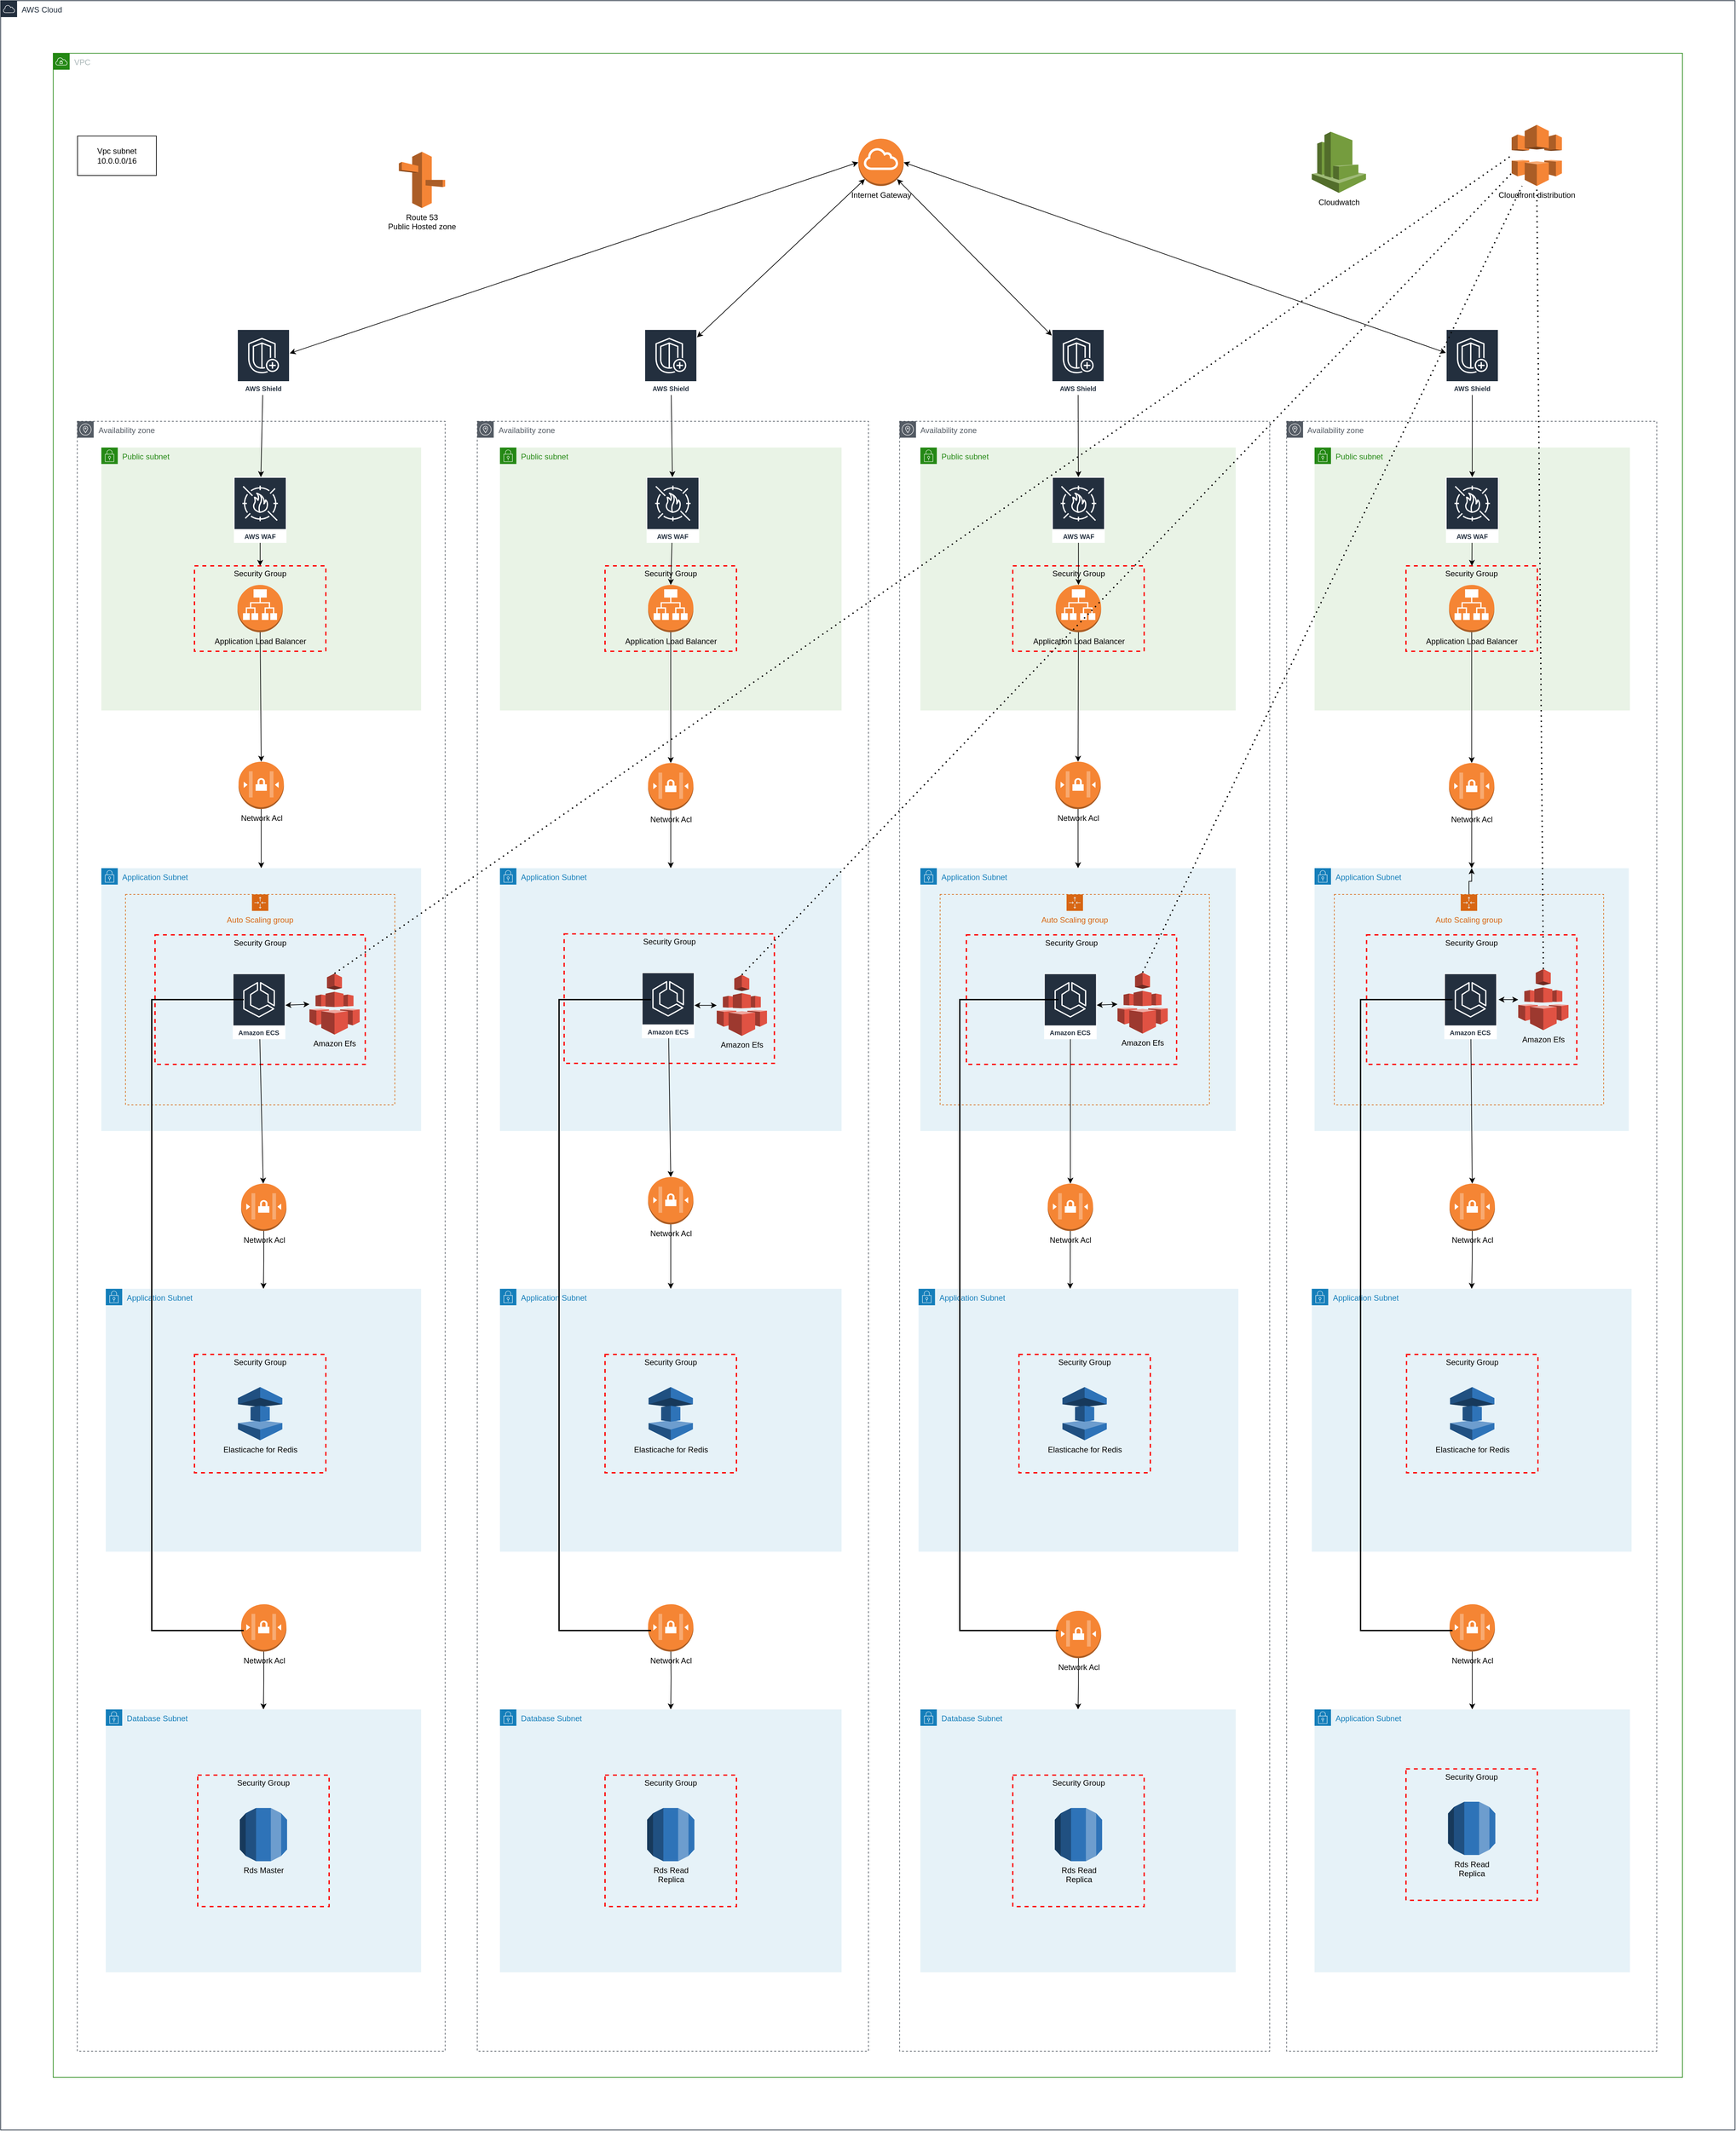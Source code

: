 <mxfile version="15.8.7" type="device"><diagram id="Xo9LN-4iOSDBVbElAzCq" name="Page-1"><mxGraphModel dx="2844" dy="1730" grid="1" gridSize="10" guides="1" tooltips="1" connect="1" arrows="1" fold="1" page="1" pageScale="1" pageWidth="850" pageHeight="1100" math="0" shadow="0"><root><mxCell id="0"/><mxCell id="1" parent="0"/><mxCell id="kpL0LpBQ19USk2UT3By7-2" value="AWS Cloud" style="points=[[0,0],[0.25,0],[0.5,0],[0.75,0],[1,0],[1,0.25],[1,0.5],[1,0.75],[1,1],[0.75,1],[0.5,1],[0.25,1],[0,1],[0,0.75],[0,0.5],[0,0.25]];outlineConnect=0;gradientColor=none;html=1;whiteSpace=wrap;fontSize=12;fontStyle=0;shape=mxgraph.aws4.group;grIcon=mxgraph.aws4.group_aws_cloud;strokeColor=#232F3E;fillColor=none;verticalAlign=top;align=left;spacingLeft=30;fontColor=#232F3E;dashed=0;" parent="1" vertex="1"><mxGeometry y="200" width="2640" height="3240" as="geometry"/></mxCell><mxCell id="kpL0LpBQ19USk2UT3By7-3" value="VPC" style="points=[[0,0],[0.25,0],[0.5,0],[0.75,0],[1,0],[1,0.25],[1,0.5],[1,0.75],[1,1],[0.75,1],[0.5,1],[0.25,1],[0,1],[0,0.75],[0,0.5],[0,0.25]];outlineConnect=0;gradientColor=none;html=1;whiteSpace=wrap;fontSize=12;fontStyle=0;shape=mxgraph.aws4.group;grIcon=mxgraph.aws4.group_vpc;strokeColor=#248814;fillColor=none;verticalAlign=top;align=left;spacingLeft=30;fontColor=#AAB7B8;dashed=0;" parent="1" vertex="1"><mxGeometry x="80" y="280" width="2480" height="3080" as="geometry"/></mxCell><mxCell id="kpL0LpBQ19USk2UT3By7-4" value="Route 53&lt;br&gt;Public Hosted zone" style="outlineConnect=0;dashed=0;verticalLabelPosition=bottom;verticalAlign=top;align=center;html=1;shape=mxgraph.aws3.route_53;fillColor=#F58536;gradientColor=none;" parent="1" vertex="1"><mxGeometry x="606.13" y="430" width="70.5" height="85.5" as="geometry"/></mxCell><mxCell id="kpL0LpBQ19USk2UT3By7-5" value="Availability zone" style="sketch=0;outlineConnect=0;gradientColor=none;html=1;whiteSpace=wrap;fontSize=12;fontStyle=0;shape=mxgraph.aws4.group;grIcon=mxgraph.aws4.group_availability_zone;strokeColor=#545B64;fillColor=none;verticalAlign=top;align=left;spacingLeft=30;fontColor=#545B64;dashed=1;" parent="1" vertex="1"><mxGeometry x="116.63" y="840" width="560" height="2480" as="geometry"/></mxCell><mxCell id="kpL0LpBQ19USk2UT3By7-10" value="AWS WAF" style="sketch=0;outlineConnect=0;fontColor=#232F3E;gradientColor=none;strokeColor=#ffffff;fillColor=#232F3E;dashed=0;verticalLabelPosition=middle;verticalAlign=bottom;align=center;html=1;whiteSpace=wrap;fontSize=10;fontStyle=1;spacing=3;shape=mxgraph.aws4.productIcon;prIcon=mxgraph.aws4.waf;" parent="1" vertex="1"><mxGeometry x="2210" y="940" width="80" height="100" as="geometry"/></mxCell><mxCell id="kpL0LpBQ19USk2UT3By7-16" value="Application Subnet" style="points=[[0,0],[0.25,0],[0.5,0],[0.75,0],[1,0],[1,0.25],[1,0.5],[1,0.75],[1,1],[0.75,1],[0.5,1],[0.25,1],[0,1],[0,0.75],[0,0.5],[0,0.25]];outlineConnect=0;gradientColor=none;html=1;whiteSpace=wrap;fontSize=12;fontStyle=0;shape=mxgraph.aws4.group;grIcon=mxgraph.aws4.group_security_group;grStroke=0;strokeColor=#147EBA;fillColor=#E6F2F8;verticalAlign=top;align=left;spacingLeft=30;fontColor=#147EBA;dashed=0;" parent="1" vertex="1"><mxGeometry x="153.26" y="1520" width="486.74" height="400" as="geometry"/></mxCell><mxCell id="kpL0LpBQ19USk2UT3By7-19" value="Internet Gateway" style="outlineConnect=0;dashed=0;verticalLabelPosition=bottom;verticalAlign=top;align=center;html=1;shape=mxgraph.aws3.internet_gateway;fillColor=#F58534;gradientColor=none;" parent="1" vertex="1"><mxGeometry x="1305.5" y="410" width="69" height="72" as="geometry"/></mxCell><mxCell id="kpL0LpBQ19USk2UT3By7-49" value="Cloudwatch" style="outlineConnect=0;dashed=0;verticalLabelPosition=bottom;verticalAlign=top;align=center;html=1;shape=mxgraph.aws3.cloudwatch;fillColor=#759C3E;gradientColor=none;" parent="1" vertex="1"><mxGeometry x="1995.79" y="399.5" width="82.5" height="93" as="geometry"/></mxCell><mxCell id="kpL0LpBQ19USk2UT3By7-104" value="Public subnet" style="points=[[0,0],[0.25,0],[0.5,0],[0.75,0],[1,0],[1,0.25],[1,0.5],[1,0.75],[1,1],[0.75,1],[0.5,1],[0.25,1],[0,1],[0,0.75],[0,0.5],[0,0.25]];outlineConnect=0;gradientColor=none;html=1;whiteSpace=wrap;fontSize=12;fontStyle=0;shape=mxgraph.aws4.group;grIcon=mxgraph.aws4.group_security_group;grStroke=0;strokeColor=#248814;fillColor=#E9F3E6;verticalAlign=top;align=left;spacingLeft=30;fontColor=#248814;dashed=0;" parent="1" vertex="1"><mxGeometry x="153.26" y="880" width="486.74" height="400" as="geometry"/></mxCell><mxCell id="kpL0LpBQ19USk2UT3By7-110" value="Security Group" style="fontStyle=0;verticalAlign=top;align=center;spacingTop=-2;fillColor=none;rounded=0;whiteSpace=wrap;html=1;strokeColor=#FF0000;strokeWidth=2;dashed=1;container=1;collapsible=0;expand=0;recursiveResize=0;" parent="1" vertex="1"><mxGeometry x="2130" y="1015" width="200" height="130" as="geometry"/></mxCell><mxCell id="kpL0LpBQ19USk2UT3By7-111" value="Application Load Balancer" style="outlineConnect=0;dashed=0;verticalLabelPosition=bottom;verticalAlign=top;align=center;html=1;shape=mxgraph.aws3.application_load_balancer;fillColor=#F58534;gradientColor=none;" parent="kpL0LpBQ19USk2UT3By7-110" vertex="1"><mxGeometry x="65.5" y="29" width="69" height="72" as="geometry"/></mxCell><mxCell id="kpL0LpBQ19USk2UT3By7-113" value="Availability zone" style="sketch=0;outlineConnect=0;gradientColor=none;html=1;whiteSpace=wrap;fontSize=12;fontStyle=0;shape=mxgraph.aws4.group;grIcon=mxgraph.aws4.group_availability_zone;strokeColor=#545B64;fillColor=none;verticalAlign=top;align=left;spacingLeft=30;fontColor=#545B64;dashed=1;" parent="1" vertex="1"><mxGeometry x="1368.32" y="840" width="563.37" height="2480" as="geometry"/></mxCell><mxCell id="kpL0LpBQ19USk2UT3By7-114" value="Public subnet" style="points=[[0,0],[0.25,0],[0.5,0],[0.75,0],[1,0],[1,0.25],[1,0.5],[1,0.75],[1,1],[0.75,1],[0.5,1],[0.25,1],[0,1],[0,0.75],[0,0.5],[0,0.25]];outlineConnect=0;gradientColor=none;html=1;whiteSpace=wrap;fontSize=12;fontStyle=0;shape=mxgraph.aws4.group;grIcon=mxgraph.aws4.group_security_group;grStroke=0;strokeColor=#248814;fillColor=#E9F3E6;verticalAlign=top;align=left;spacingLeft=30;fontColor=#248814;dashed=0;" parent="1" vertex="1"><mxGeometry x="1400" y="880" width="480" height="400" as="geometry"/></mxCell><mxCell id="kpL0LpBQ19USk2UT3By7-189" value="" style="edgeStyle=orthogonalEdgeStyle;rounded=0;orthogonalLoop=1;jettySize=auto;html=1;" parent="1" source="kpL0LpBQ19USk2UT3By7-146" target="kpL0LpBQ19USk2UT3By7-187" edge="1"><mxGeometry relative="1" as="geometry"/></mxCell><mxCell id="kpL0LpBQ19USk2UT3By7-146" value="Network Acl" style="outlineConnect=0;dashed=0;verticalLabelPosition=bottom;verticalAlign=top;align=center;html=1;shape=mxgraph.aws3.network_access_controllist;fillColor=#F58534;gradientColor=none;" parent="1" vertex="1"><mxGeometry x="1605.5" y="1358" width="69" height="72" as="geometry"/></mxCell><mxCell id="kpL0LpBQ19USk2UT3By7-181" value="Public subnet" style="points=[[0,0],[0.25,0],[0.5,0],[0.75,0],[1,0],[1,0.25],[1,0.5],[1,0.75],[1,1],[0.75,1],[0.5,1],[0.25,1],[0,1],[0,0.75],[0,0.5],[0,0.25]];outlineConnect=0;gradientColor=none;html=1;whiteSpace=wrap;fontSize=12;fontStyle=0;shape=mxgraph.aws4.group;grIcon=mxgraph.aws4.group_security_group;grStroke=0;strokeColor=#248814;fillColor=#E9F3E6;verticalAlign=top;align=left;spacingLeft=30;fontColor=#248814;dashed=0;" parent="1" vertex="1"><mxGeometry x="2000" y="880" width="480" height="400" as="geometry"/></mxCell><mxCell id="kpL0LpBQ19USk2UT3By7-185" value="" style="edgeStyle=orthogonalEdgeStyle;rounded=0;orthogonalLoop=1;jettySize=auto;html=1;" parent="1" source="kpL0LpBQ19USk2UT3By7-182" target="kpL0LpBQ19USk2UT3By7-16" edge="1"><mxGeometry relative="1" as="geometry"/></mxCell><mxCell id="kpL0LpBQ19USk2UT3By7-182" value="Network Acl" style="outlineConnect=0;dashed=0;verticalLabelPosition=bottom;verticalAlign=top;align=center;html=1;shape=mxgraph.aws3.network_access_controllist;fillColor=#F58534;gradientColor=none;" parent="1" vertex="1"><mxGeometry x="362.13" y="1358" width="69" height="72" as="geometry"/></mxCell><mxCell id="kpL0LpBQ19USk2UT3By7-186" value="" style="edgeStyle=orthogonalEdgeStyle;rounded=0;orthogonalLoop=1;jettySize=auto;html=1;entryX=0.5;entryY=0;entryDx=0;entryDy=0;" parent="1" source="kpL0LpBQ19USk2UT3By7-175" target="kpL0LpBQ19USk2UT3By7-271" edge="1"><mxGeometry relative="1" as="geometry"><mxPoint x="1020" y="1510" as="targetPoint"/></mxGeometry></mxCell><mxCell id="kpL0LpBQ19USk2UT3By7-187" value="Application Subnet" style="points=[[0,0],[0.25,0],[0.5,0],[0.75,0],[1,0],[1,0.25],[1,0.5],[1,0.75],[1,1],[0.75,1],[0.5,1],[0.25,1],[0,1],[0,0.75],[0,0.5],[0,0.25]];outlineConnect=0;gradientColor=none;html=1;whiteSpace=wrap;fontSize=12;fontStyle=0;shape=mxgraph.aws4.group;grIcon=mxgraph.aws4.group_security_group;grStroke=0;strokeColor=#147EBA;fillColor=#E6F2F8;verticalAlign=top;align=left;spacingLeft=30;fontColor=#147EBA;dashed=0;" parent="1" vertex="1"><mxGeometry x="1400" y="1520" width="480" height="400" as="geometry"/></mxCell><mxCell id="kpL0LpBQ19USk2UT3By7-180" value="Availability zone" style="sketch=0;outlineConnect=0;gradientColor=none;html=1;whiteSpace=wrap;fontSize=12;fontStyle=0;shape=mxgraph.aws4.group;grIcon=mxgraph.aws4.group_availability_zone;strokeColor=#545B64;fillColor=none;verticalAlign=top;align=left;spacingLeft=30;fontColor=#545B64;dashed=1;" parent="1" vertex="1"><mxGeometry x="1957.48" y="840" width="563.37" height="2480" as="geometry"/></mxCell><mxCell id="kpL0LpBQ19USk2UT3By7-175" value="Network Acl" style="outlineConnect=0;dashed=0;verticalLabelPosition=bottom;verticalAlign=top;align=center;html=1;shape=mxgraph.aws3.network_access_controllist;fillColor=#F58534;gradientColor=none;" parent="1" vertex="1"><mxGeometry x="985.5" y="1360" width="69" height="72" as="geometry"/></mxCell><mxCell id="kpL0LpBQ19USk2UT3By7-190" value="Application Subnet" style="points=[[0,0],[0.25,0],[0.5,0],[0.75,0],[1,0],[1,0.25],[1,0.5],[1,0.75],[1,1],[0.75,1],[0.5,1],[0.25,1],[0,1],[0,0.75],[0,0.5],[0,0.25]];outlineConnect=0;gradientColor=none;html=1;whiteSpace=wrap;fontSize=12;fontStyle=0;shape=mxgraph.aws4.group;grIcon=mxgraph.aws4.group_security_group;grStroke=0;strokeColor=#147EBA;fillColor=#E6F2F8;verticalAlign=top;align=left;spacingLeft=30;fontColor=#147EBA;dashed=0;" parent="1" vertex="1"><mxGeometry x="2000" y="1520" width="478.32" height="400" as="geometry"/></mxCell><mxCell id="kpL0LpBQ19USk2UT3By7-193" value="" style="edgeStyle=orthogonalEdgeStyle;rounded=0;orthogonalLoop=1;jettySize=auto;html=1;" parent="1" source="kpL0LpBQ19USk2UT3By7-191" target="kpL0LpBQ19USk2UT3By7-190" edge="1"><mxGeometry relative="1" as="geometry"/></mxCell><mxCell id="kpL0LpBQ19USk2UT3By7-191" value="Network Acl" style="outlineConnect=0;dashed=0;verticalLabelPosition=bottom;verticalAlign=top;align=center;html=1;shape=mxgraph.aws3.network_access_controllist;fillColor=#F58534;gradientColor=none;" parent="1" vertex="1"><mxGeometry x="2204.66" y="1360" width="69" height="72" as="geometry"/></mxCell><mxCell id="kpL0LpBQ19USk2UT3By7-195" value="Application Subnet" style="points=[[0,0],[0.25,0],[0.5,0],[0.75,0],[1,0],[1,0.25],[1,0.5],[1,0.75],[1,1],[0.75,1],[0.5,1],[0.25,1],[0,1],[0,0.75],[0,0.5],[0,0.25]];outlineConnect=0;gradientColor=none;html=1;whiteSpace=wrap;fontSize=12;fontStyle=0;shape=mxgraph.aws4.group;grIcon=mxgraph.aws4.group_security_group;grStroke=0;strokeColor=#147EBA;fillColor=#E6F2F8;verticalAlign=top;align=left;spacingLeft=30;fontColor=#147EBA;dashed=0;" parent="1" vertex="1"><mxGeometry x="160" y="2160" width="480" height="400" as="geometry"/></mxCell><mxCell id="kpL0LpBQ19USk2UT3By7-196" value="Database Subnet" style="points=[[0,0],[0.25,0],[0.5,0],[0.75,0],[1,0],[1,0.25],[1,0.5],[1,0.75],[1,1],[0.75,1],[0.5,1],[0.25,1],[0,1],[0,0.75],[0,0.5],[0,0.25]];outlineConnect=0;gradientColor=none;html=1;whiteSpace=wrap;fontSize=12;fontStyle=0;shape=mxgraph.aws4.group;grIcon=mxgraph.aws4.group_security_group;grStroke=0;strokeColor=#147EBA;fillColor=#E6F2F8;verticalAlign=top;align=left;spacingLeft=30;fontColor=#147EBA;dashed=0;" parent="1" vertex="1"><mxGeometry x="160" y="2800" width="480" height="400" as="geometry"/></mxCell><mxCell id="kpL0LpBQ19USk2UT3By7-197" value="Application Subnet" style="points=[[0,0],[0.25,0],[0.5,0],[0.75,0],[1,0],[1,0.25],[1,0.5],[1,0.75],[1,1],[0.75,1],[0.5,1],[0.25,1],[0,1],[0,0.75],[0,0.5],[0,0.25]];outlineConnect=0;gradientColor=none;html=1;whiteSpace=wrap;fontSize=12;fontStyle=0;shape=mxgraph.aws4.group;grIcon=mxgraph.aws4.group_security_group;grStroke=0;strokeColor=#147EBA;fillColor=#E6F2F8;verticalAlign=top;align=left;spacingLeft=30;fontColor=#147EBA;dashed=0;" parent="1" vertex="1"><mxGeometry x="760" y="2160" width="520" height="400" as="geometry"/></mxCell><mxCell id="kpL0LpBQ19USk2UT3By7-202" value="" style="edgeStyle=orthogonalEdgeStyle;rounded=0;orthogonalLoop=1;jettySize=auto;html=1;" parent="1" source="kpL0LpBQ19USk2UT3By7-199" target="kpL0LpBQ19USk2UT3By7-195" edge="1"><mxGeometry relative="1" as="geometry"/></mxCell><mxCell id="kpL0LpBQ19USk2UT3By7-199" value="Network Acl" style="outlineConnect=0;dashed=0;verticalLabelPosition=bottom;verticalAlign=top;align=center;html=1;shape=mxgraph.aws3.network_access_controllist;fillColor=#F58534;gradientColor=none;" parent="1" vertex="1"><mxGeometry x="366" y="2000" width="69" height="72" as="geometry"/></mxCell><mxCell id="kpL0LpBQ19USk2UT3By7-206" value="" style="edgeStyle=orthogonalEdgeStyle;rounded=0;orthogonalLoop=1;jettySize=auto;html=1;" parent="1" source="kpL0LpBQ19USk2UT3By7-200" target="kpL0LpBQ19USk2UT3By7-196" edge="1"><mxGeometry relative="1" as="geometry"/></mxCell><mxCell id="kpL0LpBQ19USk2UT3By7-200" value="Network Acl" style="outlineConnect=0;dashed=0;verticalLabelPosition=bottom;verticalAlign=top;align=center;html=1;shape=mxgraph.aws3.network_access_controllist;fillColor=#F58534;gradientColor=none;" parent="1" vertex="1"><mxGeometry x="366" y="2640" width="69" height="72" as="geometry"/></mxCell><mxCell id="kpL0LpBQ19USk2UT3By7-207" value="Application Subnet" style="points=[[0,0],[0.25,0],[0.5,0],[0.75,0],[1,0],[1,0.25],[1,0.5],[1,0.75],[1,1],[0.75,1],[0.5,1],[0.25,1],[0,1],[0,0.75],[0,0.5],[0,0.25]];outlineConnect=0;gradientColor=none;html=1;whiteSpace=wrap;fontSize=12;fontStyle=0;shape=mxgraph.aws4.group;grIcon=mxgraph.aws4.group_security_group;grStroke=0;strokeColor=#147EBA;fillColor=#E6F2F8;verticalAlign=top;align=left;spacingLeft=30;fontColor=#147EBA;dashed=0;" parent="1" vertex="1"><mxGeometry x="1397.25" y="2160" width="486.74" height="400" as="geometry"/></mxCell><mxCell id="kpL0LpBQ19USk2UT3By7-208" value="Application Subnet" style="points=[[0,0],[0.25,0],[0.5,0],[0.75,0],[1,0],[1,0.25],[1,0.5],[1,0.75],[1,1],[0.75,1],[0.5,1],[0.25,1],[0,1],[0,0.75],[0,0.5],[0,0.25]];outlineConnect=0;gradientColor=none;html=1;whiteSpace=wrap;fontSize=12;fontStyle=0;shape=mxgraph.aws4.group;grIcon=mxgraph.aws4.group_security_group;grStroke=0;strokeColor=#147EBA;fillColor=#E6F2F8;verticalAlign=top;align=left;spacingLeft=30;fontColor=#147EBA;dashed=0;" parent="1" vertex="1"><mxGeometry x="1995.79" y="2160" width="486.74" height="400" as="geometry"/></mxCell><mxCell id="kpL0LpBQ19USk2UT3By7-209" value="Network Acl" style="outlineConnect=0;dashed=0;verticalLabelPosition=bottom;verticalAlign=top;align=center;html=1;shape=mxgraph.aws3.network_access_controllist;fillColor=#F58534;gradientColor=none;" parent="1" vertex="1"><mxGeometry x="1593.82" y="2000" width="69" height="72" as="geometry"/></mxCell><mxCell id="kpL0LpBQ19USk2UT3By7-225" value="" style="edgeStyle=orthogonalEdgeStyle;rounded=0;orthogonalLoop=1;jettySize=auto;html=1;" parent="1" source="kpL0LpBQ19USk2UT3By7-210" target="kpL0LpBQ19USk2UT3By7-208" edge="1"><mxGeometry relative="1" as="geometry"/></mxCell><mxCell id="kpL0LpBQ19USk2UT3By7-210" value="Network Acl" style="outlineConnect=0;dashed=0;verticalLabelPosition=bottom;verticalAlign=top;align=center;html=1;shape=mxgraph.aws3.network_access_controllist;fillColor=#F58534;gradientColor=none;" parent="1" vertex="1"><mxGeometry x="2205.51" y="2000" width="69" height="72" as="geometry"/></mxCell><mxCell id="kpL0LpBQ19USk2UT3By7-211" value="Database Subnet" style="points=[[0,0],[0.25,0],[0.5,0],[0.75,0],[1,0],[1,0.25],[1,0.5],[1,0.75],[1,1],[0.75,1],[0.5,1],[0.25,1],[0,1],[0,0.75],[0,0.5],[0,0.25]];outlineConnect=0;gradientColor=none;html=1;whiteSpace=wrap;fontSize=12;fontStyle=0;shape=mxgraph.aws4.group;grIcon=mxgraph.aws4.group_security_group;grStroke=0;strokeColor=#147EBA;fillColor=#E6F2F8;verticalAlign=top;align=left;spacingLeft=30;fontColor=#147EBA;dashed=0;" parent="1" vertex="1"><mxGeometry x="760" y="2800" width="520" height="400" as="geometry"/></mxCell><mxCell id="kpL0LpBQ19USk2UT3By7-212" value="Database Subnet" style="points=[[0,0],[0.25,0],[0.5,0],[0.75,0],[1,0],[1,0.25],[1,0.5],[1,0.75],[1,1],[0.75,1],[0.5,1],[0.25,1],[0,1],[0,0.75],[0,0.5],[0,0.25]];outlineConnect=0;gradientColor=none;html=1;whiteSpace=wrap;fontSize=12;fontStyle=0;shape=mxgraph.aws4.group;grIcon=mxgraph.aws4.group_security_group;grStroke=0;strokeColor=#147EBA;fillColor=#E6F2F8;verticalAlign=top;align=left;spacingLeft=30;fontColor=#147EBA;dashed=0;" parent="1" vertex="1"><mxGeometry x="1400" y="2800" width="480" height="400" as="geometry"/></mxCell><mxCell id="kpL0LpBQ19USk2UT3By7-213" value="Application Subnet" style="points=[[0,0],[0.25,0],[0.5,0],[0.75,0],[1,0],[1,0.25],[1,0.5],[1,0.75],[1,1],[0.75,1],[0.5,1],[0.25,1],[0,1],[0,0.75],[0,0.5],[0,0.25]];outlineConnect=0;gradientColor=none;html=1;whiteSpace=wrap;fontSize=12;fontStyle=0;shape=mxgraph.aws4.group;grIcon=mxgraph.aws4.group_security_group;grStroke=0;strokeColor=#147EBA;fillColor=#E6F2F8;verticalAlign=top;align=left;spacingLeft=30;fontColor=#147EBA;dashed=0;" parent="1" vertex="1"><mxGeometry x="2000" y="2800" width="480" height="400" as="geometry"/></mxCell><mxCell id="kpL0LpBQ19USk2UT3By7-218" value="" style="edgeStyle=orthogonalEdgeStyle;rounded=0;orthogonalLoop=1;jettySize=auto;html=1;" parent="1" target="kpL0LpBQ19USk2UT3By7-211" edge="1"><mxGeometry relative="1" as="geometry"><mxPoint x="1020" y="2702" as="sourcePoint"/></mxGeometry></mxCell><mxCell id="kpL0LpBQ19USk2UT3By7-221" value="" style="edgeStyle=orthogonalEdgeStyle;rounded=0;orthogonalLoop=1;jettySize=auto;html=1;" parent="1" source="kpL0LpBQ19USk2UT3By7-215" target="kpL0LpBQ19USk2UT3By7-212" edge="1"><mxGeometry relative="1" as="geometry"/></mxCell><mxCell id="kpL0LpBQ19USk2UT3By7-215" value="Network Acl" style="outlineConnect=0;dashed=0;verticalLabelPosition=bottom;verticalAlign=top;align=center;html=1;shape=mxgraph.aws3.network_access_controllist;fillColor=#F58534;gradientColor=none;" parent="1" vertex="1"><mxGeometry x="1606.12" y="2650" width="69" height="72" as="geometry"/></mxCell><mxCell id="kpL0LpBQ19USk2UT3By7-227" value="" style="edgeStyle=orthogonalEdgeStyle;rounded=0;orthogonalLoop=1;jettySize=auto;html=1;" parent="1" source="kpL0LpBQ19USk2UT3By7-216" target="kpL0LpBQ19USk2UT3By7-213" edge="1"><mxGeometry relative="1" as="geometry"/></mxCell><mxCell id="kpL0LpBQ19USk2UT3By7-216" value="Network Acl" style="outlineConnect=0;dashed=0;verticalLabelPosition=bottom;verticalAlign=top;align=center;html=1;shape=mxgraph.aws3.network_access_controllist;fillColor=#F58534;gradientColor=none;" parent="1" vertex="1"><mxGeometry x="2205.51" y="2640" width="69" height="72" as="geometry"/></mxCell><mxCell id="kpL0LpBQ19USk2UT3By7-231" value="Security Group" style="fontStyle=0;verticalAlign=top;align=center;spacingTop=-2;fillColor=none;rounded=0;whiteSpace=wrap;html=1;strokeColor=#FF0000;strokeWidth=2;dashed=1;container=1;collapsible=0;expand=0;recursiveResize=0;" parent="1" vertex="1"><mxGeometry x="1540.62" y="1060" width="200" height="130" as="geometry"/></mxCell><mxCell id="kpL0LpBQ19USk2UT3By7-232" value="Application Load Balancer" style="outlineConnect=0;dashed=0;verticalLabelPosition=bottom;verticalAlign=top;align=center;html=1;shape=mxgraph.aws3.application_load_balancer;fillColor=#F58534;gradientColor=none;" parent="kpL0LpBQ19USk2UT3By7-231" vertex="1"><mxGeometry x="65.5" y="29" width="69" height="72" as="geometry"/></mxCell><mxCell id="kpL0LpBQ19USk2UT3By7-236" value="Security Group" style="fontStyle=0;verticalAlign=top;align=center;spacingTop=-2;fillColor=none;rounded=0;whiteSpace=wrap;html=1;strokeColor=#FF0000;strokeWidth=2;dashed=1;container=1;collapsible=0;expand=0;recursiveResize=0;" parent="1" vertex="1"><mxGeometry x="295" y="1060" width="200" height="130" as="geometry"/></mxCell><mxCell id="kpL0LpBQ19USk2UT3By7-237" value="Application Load Balancer" style="outlineConnect=0;dashed=0;verticalLabelPosition=bottom;verticalAlign=top;align=center;html=1;shape=mxgraph.aws3.application_load_balancer;fillColor=#F58534;gradientColor=none;" parent="kpL0LpBQ19USk2UT3By7-236" vertex="1"><mxGeometry x="65.5" y="29" width="69" height="72" as="geometry"/></mxCell><mxCell id="kpL0LpBQ19USk2UT3By7-238" value="Auto Scaling group&lt;br&gt;" style="points=[[0,0],[0.25,0],[0.5,0],[0.75,0],[1,0],[1,0.25],[1,0.5],[1,0.75],[1,1],[0.75,1],[0.5,1],[0.25,1],[0,1],[0,0.75],[0,0.5],[0,0.25]];outlineConnect=0;gradientColor=none;html=1;whiteSpace=wrap;fontSize=12;fontStyle=0;shape=mxgraph.aws4.groupCenter;grIcon=mxgraph.aws4.group_auto_scaling_group;grStroke=1;strokeColor=#D86613;fillColor=none;verticalAlign=top;align=center;fontColor=#D86613;dashed=1;spacingTop=25;" parent="1" vertex="1"><mxGeometry x="190" y="1560" width="410" height="320" as="geometry"/></mxCell><mxCell id="kpL0LpBQ19USk2UT3By7-240" value="Auto Scaling group&lt;br&gt;" style="points=[[0,0],[0.25,0],[0.5,0],[0.75,0],[1,0],[1,0.25],[1,0.5],[1,0.75],[1,1],[0.75,1],[0.5,1],[0.25,1],[0,1],[0,0.75],[0,0.5],[0,0.25]];outlineConnect=0;gradientColor=none;html=1;whiteSpace=wrap;fontSize=12;fontStyle=0;shape=mxgraph.aws4.groupCenter;grIcon=mxgraph.aws4.group_auto_scaling_group;grStroke=1;strokeColor=#D86613;fillColor=none;verticalAlign=top;align=center;fontColor=#D86613;dashed=1;spacingTop=25;" parent="1" vertex="1"><mxGeometry x="1430" y="1560" width="410" height="320" as="geometry"/></mxCell><mxCell id="PzLmMTuWxKhYNr5cgzad-41" style="edgeStyle=orthogonalEdgeStyle;rounded=0;orthogonalLoop=1;jettySize=auto;html=1;" parent="1" source="kpL0LpBQ19USk2UT3By7-241" target="kpL0LpBQ19USk2UT3By7-190" edge="1"><mxGeometry relative="1" as="geometry"/></mxCell><mxCell id="kpL0LpBQ19USk2UT3By7-241" value="Auto Scaling group&lt;br&gt;" style="points=[[0,0],[0.25,0],[0.5,0],[0.75,0],[1,0],[1,0.25],[1,0.5],[1,0.75],[1,1],[0.75,1],[0.5,1],[0.25,1],[0,1],[0,0.75],[0,0.5],[0,0.25]];outlineConnect=0;gradientColor=none;html=1;whiteSpace=wrap;fontSize=12;fontStyle=0;shape=mxgraph.aws4.groupCenter;grIcon=mxgraph.aws4.group_auto_scaling_group;grStroke=1;strokeColor=#D86613;fillColor=none;verticalAlign=top;align=center;fontColor=#D86613;dashed=1;spacingTop=25;" parent="1" vertex="1"><mxGeometry x="2030" y="1560" width="410" height="320" as="geometry"/></mxCell><mxCell id="kpL0LpBQ19USk2UT3By7-242" value="Security Group" style="fontStyle=0;verticalAlign=top;align=center;spacingTop=-2;fillColor=none;rounded=0;whiteSpace=wrap;html=1;strokeColor=#FF0000;strokeWidth=2;dashed=1;container=1;collapsible=0;expand=0;recursiveResize=0;" parent="1" vertex="1"><mxGeometry x="2139.16" y="1060" width="200" height="130" as="geometry"/></mxCell><mxCell id="kpL0LpBQ19USk2UT3By7-243" value="Application Load Balancer" style="outlineConnect=0;dashed=0;verticalLabelPosition=bottom;verticalAlign=top;align=center;html=1;shape=mxgraph.aws3.application_load_balancer;fillColor=#F58534;gradientColor=none;" parent="kpL0LpBQ19USk2UT3By7-242" vertex="1"><mxGeometry x="65.5" y="29" width="69" height="72" as="geometry"/></mxCell><mxCell id="kpL0LpBQ19USk2UT3By7-246" value="Security Group" style="fontStyle=0;verticalAlign=top;align=center;spacingTop=-2;fillColor=none;rounded=0;whiteSpace=wrap;html=1;strokeColor=#FF0000;strokeWidth=2;dashed=1;container=1;collapsible=0;expand=0;recursiveResize=0;" parent="1" vertex="1"><mxGeometry x="235" y="1621.5" width="320" height="197" as="geometry"/></mxCell><mxCell id="kpL0LpBQ19USk2UT3By7-247" value="Amazon ECS" style="sketch=0;outlineConnect=0;fontColor=#232F3E;gradientColor=none;strokeColor=#ffffff;fillColor=#232F3E;dashed=0;verticalLabelPosition=middle;verticalAlign=bottom;align=center;html=1;whiteSpace=wrap;fontSize=10;fontStyle=1;spacing=3;shape=mxgraph.aws4.productIcon;prIcon=mxgraph.aws4.ecs;" parent="kpL0LpBQ19USk2UT3By7-246" vertex="1"><mxGeometry x="118.32" y="58.75" width="80" height="100" as="geometry"/></mxCell><mxCell id="fLIhtBFVqSL9-usQQqVf-5" value="Amazon Efs" style="outlineConnect=0;dashed=0;verticalLabelPosition=bottom;verticalAlign=top;align=center;html=1;shape=mxgraph.aws3.efs;fillColor=#E05243;gradientColor=none;" parent="kpL0LpBQ19USk2UT3By7-246" vertex="1"><mxGeometry x="235" y="58.75" width="76.5" height="93" as="geometry"/></mxCell><mxCell id="fLIhtBFVqSL9-usQQqVf-30" value="" style="endArrow=classic;startArrow=classic;html=1;rounded=0;" parent="kpL0LpBQ19USk2UT3By7-246" source="kpL0LpBQ19USk2UT3By7-247" edge="1"><mxGeometry width="50" height="50" relative="1" as="geometry"><mxPoint x="215" y="58.5" as="sourcePoint"/><mxPoint x="235" y="105.5" as="targetPoint"/></mxGeometry></mxCell><mxCell id="kpL0LpBQ19USk2UT3By7-250" value="Security Group" style="fontStyle=0;verticalAlign=top;align=center;spacingTop=-2;fillColor=none;rounded=0;whiteSpace=wrap;html=1;strokeColor=#FF0000;strokeWidth=2;dashed=1;container=1;collapsible=0;expand=0;recursiveResize=0;" parent="1" vertex="1"><mxGeometry x="1470" y="1621.5" width="320" height="197" as="geometry"/></mxCell><mxCell id="kpL0LpBQ19USk2UT3By7-251" value="Amazon ECS" style="sketch=0;outlineConnect=0;fontColor=#232F3E;gradientColor=none;strokeColor=#ffffff;fillColor=#232F3E;dashed=0;verticalLabelPosition=middle;verticalAlign=bottom;align=center;html=1;whiteSpace=wrap;fontSize=10;fontStyle=1;spacing=3;shape=mxgraph.aws4.productIcon;prIcon=mxgraph.aws4.ecs;" parent="kpL0LpBQ19USk2UT3By7-250" vertex="1"><mxGeometry x="118.32" y="58.75" width="80" height="100" as="geometry"/></mxCell><mxCell id="fLIhtBFVqSL9-usQQqVf-8" value="Amazon Efs" style="outlineConnect=0;dashed=0;verticalLabelPosition=bottom;verticalAlign=top;align=center;html=1;shape=mxgraph.aws3.efs;fillColor=#E05243;gradientColor=none;" parent="kpL0LpBQ19USk2UT3By7-250" vertex="1"><mxGeometry x="230" y="57.25" width="76.5" height="93" as="geometry"/></mxCell><mxCell id="fLIhtBFVqSL9-usQQqVf-29" value="" style="endArrow=classic;startArrow=classic;html=1;rounded=0;" parent="kpL0LpBQ19USk2UT3By7-250" source="kpL0LpBQ19USk2UT3By7-251" target="fLIhtBFVqSL9-usQQqVf-8" edge="1"><mxGeometry width="50" height="50" relative="1" as="geometry"><mxPoint x="330" y="-141.5" as="sourcePoint"/><mxPoint x="380" y="-191.5" as="targetPoint"/></mxGeometry></mxCell><mxCell id="kpL0LpBQ19USk2UT3By7-252" value="Security Group" style="fontStyle=0;verticalAlign=top;align=center;spacingTop=-2;fillColor=none;rounded=0;whiteSpace=wrap;html=1;strokeColor=#FF0000;strokeWidth=2;dashed=1;container=1;collapsible=0;expand=0;recursiveResize=0;" parent="1" vertex="1"><mxGeometry x="2079.16" y="1621.5" width="320" height="197" as="geometry"/></mxCell><mxCell id="kpL0LpBQ19USk2UT3By7-253" value="Amazon ECS" style="sketch=0;outlineConnect=0;fontColor=#232F3E;gradientColor=none;strokeColor=#ffffff;fillColor=#232F3E;dashed=0;verticalLabelPosition=middle;verticalAlign=bottom;align=center;html=1;whiteSpace=wrap;fontSize=10;fontStyle=1;spacing=3;shape=mxgraph.aws4.productIcon;prIcon=mxgraph.aws4.ecs;" parent="kpL0LpBQ19USk2UT3By7-252" vertex="1"><mxGeometry x="118.32" y="58.75" width="80" height="100" as="geometry"/></mxCell><mxCell id="fLIhtBFVqSL9-usQQqVf-9" value="Amazon Efs" style="outlineConnect=0;dashed=0;verticalLabelPosition=bottom;verticalAlign=top;align=center;html=1;shape=mxgraph.aws3.efs;fillColor=#E05243;gradientColor=none;" parent="kpL0LpBQ19USk2UT3By7-252" vertex="1"><mxGeometry x="230.84" y="52" width="76.5" height="93" as="geometry"/></mxCell><mxCell id="fLIhtBFVqSL9-usQQqVf-32" value="" style="endArrow=classic;startArrow=classic;html=1;rounded=0;" parent="kpL0LpBQ19USk2UT3By7-252" target="fLIhtBFVqSL9-usQQqVf-9" edge="1"><mxGeometry width="50" height="50" relative="1" as="geometry"><mxPoint x="200.84" y="98.5" as="sourcePoint"/><mxPoint x="320.84" y="-181.5" as="targetPoint"/></mxGeometry></mxCell><mxCell id="kpL0LpBQ19USk2UT3By7-256" value="Security Group" style="fontStyle=0;verticalAlign=top;align=center;spacingTop=-2;fillColor=none;rounded=0;whiteSpace=wrap;html=1;strokeColor=#FF0000;strokeWidth=2;dashed=1;container=1;collapsible=0;expand=0;recursiveResize=0;" parent="1" vertex="1"><mxGeometry x="295.0" y="2260" width="200" height="180" as="geometry"/></mxCell><mxCell id="kpL0LpBQ19USk2UT3By7-55" value="Elasticache for Redis" style="outlineConnect=0;dashed=0;verticalLabelPosition=bottom;verticalAlign=top;align=center;html=1;shape=mxgraph.aws3.elasticache;fillColor=#2E73B8;gradientColor=none;" parent="kpL0LpBQ19USk2UT3By7-256" vertex="1"><mxGeometry x="66.25" y="49.5" width="67.5" height="81" as="geometry"/></mxCell><mxCell id="kpL0LpBQ19USk2UT3By7-257" value="Security Group" style="fontStyle=0;verticalAlign=top;align=center;spacingTop=-2;fillColor=none;rounded=0;whiteSpace=wrap;html=1;strokeColor=#FF0000;strokeWidth=2;dashed=1;container=1;collapsible=0;expand=0;recursiveResize=0;" parent="1" vertex="1"><mxGeometry x="920" y="2260" width="200" height="180" as="geometry"/></mxCell><mxCell id="kpL0LpBQ19USk2UT3By7-258" value="Elasticache for Redis" style="outlineConnect=0;dashed=0;verticalLabelPosition=bottom;verticalAlign=top;align=center;html=1;shape=mxgraph.aws3.elasticache;fillColor=#2E73B8;gradientColor=none;" parent="kpL0LpBQ19USk2UT3By7-257" vertex="1"><mxGeometry x="66.25" y="49.5" width="67.5" height="81" as="geometry"/></mxCell><mxCell id="kpL0LpBQ19USk2UT3By7-259" value="Security Group" style="fontStyle=0;verticalAlign=top;align=center;spacingTop=-2;fillColor=none;rounded=0;whiteSpace=wrap;html=1;strokeColor=#FF0000;strokeWidth=2;dashed=1;container=1;collapsible=0;expand=0;recursiveResize=0;" parent="1" vertex="1"><mxGeometry x="1550" y="2260" width="200" height="180" as="geometry"/></mxCell><mxCell id="kpL0LpBQ19USk2UT3By7-260" value="Elasticache for Redis" style="outlineConnect=0;dashed=0;verticalLabelPosition=bottom;verticalAlign=top;align=center;html=1;shape=mxgraph.aws3.elasticache;fillColor=#2E73B8;gradientColor=none;" parent="kpL0LpBQ19USk2UT3By7-259" vertex="1"><mxGeometry x="66.25" y="49.5" width="67.5" height="81" as="geometry"/></mxCell><mxCell id="kpL0LpBQ19USk2UT3By7-261" value="Security Group" style="fontStyle=0;verticalAlign=top;align=center;spacingTop=-2;fillColor=none;rounded=0;whiteSpace=wrap;html=1;strokeColor=#FF0000;strokeWidth=2;dashed=1;container=1;collapsible=0;expand=0;recursiveResize=0;" parent="1" vertex="1"><mxGeometry x="2140" y="2260" width="200" height="180" as="geometry"/></mxCell><mxCell id="kpL0LpBQ19USk2UT3By7-262" value="Elasticache for Redis" style="outlineConnect=0;dashed=0;verticalLabelPosition=bottom;verticalAlign=top;align=center;html=1;shape=mxgraph.aws3.elasticache;fillColor=#2E73B8;gradientColor=none;" parent="kpL0LpBQ19USk2UT3By7-261" vertex="1"><mxGeometry x="66.25" y="49.5" width="67.5" height="81" as="geometry"/></mxCell><mxCell id="kpL0LpBQ19USk2UT3By7-263" value="Security Group" style="fontStyle=0;verticalAlign=top;align=center;spacingTop=-2;fillColor=none;rounded=0;whiteSpace=wrap;html=1;strokeColor=#FF0000;strokeWidth=2;dashed=1;container=1;collapsible=0;expand=0;recursiveResize=0;" parent="1" vertex="1"><mxGeometry x="300" y="2900" width="200" height="200" as="geometry"/></mxCell><mxCell id="kpL0LpBQ19USk2UT3By7-264" value="Rds Master" style="outlineConnect=0;dashed=0;verticalLabelPosition=bottom;verticalAlign=top;align=center;html=1;shape=mxgraph.aws3.rds;fillColor=#2E73B8;gradientColor=none;" parent="kpL0LpBQ19USk2UT3By7-263" vertex="1"><mxGeometry x="64" y="50" width="72" height="81" as="geometry"/></mxCell><mxCell id="kpL0LpBQ19USk2UT3By7-265" value="Security Group" style="fontStyle=0;verticalAlign=top;align=center;spacingTop=-2;fillColor=none;rounded=0;whiteSpace=wrap;html=1;strokeColor=#FF0000;strokeWidth=2;dashed=1;container=1;collapsible=0;expand=0;recursiveResize=0;" parent="1" vertex="1"><mxGeometry x="920" y="2900" width="200" height="200" as="geometry"/></mxCell><mxCell id="kpL0LpBQ19USk2UT3By7-266" value="Rds Read &lt;br&gt;Replica" style="outlineConnect=0;dashed=0;verticalLabelPosition=bottom;verticalAlign=top;align=center;html=1;shape=mxgraph.aws3.rds;fillColor=#2E73B8;gradientColor=none;" parent="kpL0LpBQ19USk2UT3By7-265" vertex="1"><mxGeometry x="64" y="50" width="72" height="81" as="geometry"/></mxCell><mxCell id="kpL0LpBQ19USk2UT3By7-267" value="Security Group" style="fontStyle=0;verticalAlign=top;align=center;spacingTop=-2;fillColor=none;rounded=0;whiteSpace=wrap;html=1;strokeColor=#FF0000;strokeWidth=2;dashed=1;container=1;collapsible=0;expand=0;recursiveResize=0;" parent="1" vertex="1"><mxGeometry x="1540.62" y="2900" width="200" height="200" as="geometry"/></mxCell><mxCell id="kpL0LpBQ19USk2UT3By7-268" value="Rds Read&lt;br&gt;Replica" style="outlineConnect=0;dashed=0;verticalLabelPosition=bottom;verticalAlign=top;align=center;html=1;shape=mxgraph.aws3.rds;fillColor=#2E73B8;gradientColor=none;" parent="kpL0LpBQ19USk2UT3By7-267" vertex="1"><mxGeometry x="64" y="50" width="72" height="81" as="geometry"/></mxCell><mxCell id="kpL0LpBQ19USk2UT3By7-269" value="Security Group" style="fontStyle=0;verticalAlign=top;align=center;spacingTop=-2;fillColor=none;rounded=0;whiteSpace=wrap;html=1;strokeColor=#FF0000;strokeWidth=2;dashed=1;container=1;collapsible=0;expand=0;recursiveResize=0;" parent="1" vertex="1"><mxGeometry x="2139.16" y="2890.5" width="200" height="200" as="geometry"/></mxCell><mxCell id="kpL0LpBQ19USk2UT3By7-270" value="Rds Read&lt;br&gt;Replica" style="outlineConnect=0;dashed=0;verticalLabelPosition=bottom;verticalAlign=top;align=center;html=1;shape=mxgraph.aws3.rds;fillColor=#2E73B8;gradientColor=none;" parent="kpL0LpBQ19USk2UT3By7-269" vertex="1"><mxGeometry x="64" y="50" width="72" height="81" as="geometry"/></mxCell><mxCell id="kpL0LpBQ19USk2UT3By7-271" value="Application Subnet" style="points=[[0,0],[0.25,0],[0.5,0],[0.75,0],[1,0],[1,0.25],[1,0.5],[1,0.75],[1,1],[0.75,1],[0.5,1],[0.25,1],[0,1],[0,0.75],[0,0.5],[0,0.25]];outlineConnect=0;gradientColor=none;html=1;whiteSpace=wrap;fontSize=12;fontStyle=0;shape=mxgraph.aws4.group;grIcon=mxgraph.aws4.group_security_group;grStroke=0;strokeColor=#147EBA;fillColor=#E6F2F8;verticalAlign=top;align=left;spacingLeft=30;fontColor=#147EBA;dashed=0;" parent="1" vertex="1"><mxGeometry x="760" y="1520" width="520" height="400" as="geometry"/></mxCell><mxCell id="kpL0LpBQ19USk2UT3By7-272" value="Public subnet" style="points=[[0,0],[0.25,0],[0.5,0],[0.75,0],[1,0],[1,0.25],[1,0.5],[1,0.75],[1,1],[0.75,1],[0.5,1],[0.25,1],[0,1],[0,0.75],[0,0.5],[0,0.25]];outlineConnect=0;gradientColor=none;html=1;whiteSpace=wrap;fontSize=12;fontStyle=0;shape=mxgraph.aws4.group;grIcon=mxgraph.aws4.group_security_group;grStroke=0;strokeColor=#248814;fillColor=#E9F3E6;verticalAlign=top;align=left;spacingLeft=30;fontColor=#248814;dashed=0;" parent="1" vertex="1"><mxGeometry x="760" y="880" width="520" height="400" as="geometry"/></mxCell><mxCell id="kpL0LpBQ19USk2UT3By7-274" value="Network Acl" style="outlineConnect=0;dashed=0;verticalLabelPosition=bottom;verticalAlign=top;align=center;html=1;shape=mxgraph.aws3.network_access_controllist;fillColor=#F58534;gradientColor=none;" parent="1" vertex="1"><mxGeometry x="985.5" y="2640" width="69" height="72" as="geometry"/></mxCell><mxCell id="kpL0LpBQ19USk2UT3By7-277" value="" style="edgeStyle=orthogonalEdgeStyle;rounded=0;orthogonalLoop=1;jettySize=auto;html=1;" parent="1" source="kpL0LpBQ19USk2UT3By7-275" target="kpL0LpBQ19USk2UT3By7-197" edge="1"><mxGeometry relative="1" as="geometry"/></mxCell><mxCell id="kpL0LpBQ19USk2UT3By7-275" value="Network Acl" style="outlineConnect=0;dashed=0;verticalLabelPosition=bottom;verticalAlign=top;align=center;html=1;shape=mxgraph.aws3.network_access_controllist;fillColor=#F58534;gradientColor=none;" parent="1" vertex="1"><mxGeometry x="985.5" y="1990" width="69" height="72" as="geometry"/></mxCell><mxCell id="kpL0LpBQ19USk2UT3By7-278" value="Security Group" style="fontStyle=0;verticalAlign=top;align=center;spacingTop=-2;fillColor=none;rounded=0;whiteSpace=wrap;html=1;strokeColor=#FF0000;strokeWidth=2;dashed=1;container=1;collapsible=0;expand=0;recursiveResize=0;" parent="1" vertex="1"><mxGeometry x="920.0" y="1060" width="200" height="130" as="geometry"/></mxCell><mxCell id="kpL0LpBQ19USk2UT3By7-279" value="Application Load Balancer" style="outlineConnect=0;dashed=0;verticalLabelPosition=bottom;verticalAlign=top;align=center;html=1;shape=mxgraph.aws3.application_load_balancer;fillColor=#F58534;gradientColor=none;" parent="kpL0LpBQ19USk2UT3By7-278" vertex="1"><mxGeometry x="65.5" y="29" width="69" height="72" as="geometry"/></mxCell><mxCell id="kpL0LpBQ19USk2UT3By7-280" value="Security Group" style="fontStyle=0;verticalAlign=top;align=center;spacingTop=-2;fillColor=none;rounded=0;whiteSpace=wrap;html=1;strokeColor=#FF0000;strokeWidth=2;dashed=1;container=1;collapsible=0;expand=0;recursiveResize=0;" parent="1" vertex="1"><mxGeometry x="857.75" y="1620" width="320" height="197" as="geometry"/></mxCell><mxCell id="kpL0LpBQ19USk2UT3By7-281" value="Amazon ECS" style="sketch=0;outlineConnect=0;fontColor=#232F3E;gradientColor=none;strokeColor=#ffffff;fillColor=#232F3E;dashed=0;verticalLabelPosition=middle;verticalAlign=bottom;align=center;html=1;whiteSpace=wrap;fontSize=10;fontStyle=1;spacing=3;shape=mxgraph.aws4.productIcon;prIcon=mxgraph.aws4.ecs;" parent="kpL0LpBQ19USk2UT3By7-280" vertex="1"><mxGeometry x="118.32" y="58.75" width="80" height="100" as="geometry"/></mxCell><mxCell id="fLIhtBFVqSL9-usQQqVf-7" value="Amazon Efs" style="outlineConnect=0;dashed=0;verticalLabelPosition=bottom;verticalAlign=top;align=center;html=1;shape=mxgraph.aws3.efs;fillColor=#E05243;gradientColor=none;" parent="kpL0LpBQ19USk2UT3By7-280" vertex="1"><mxGeometry x="232.25" y="62.25" width="76.5" height="93" as="geometry"/></mxCell><mxCell id="fLIhtBFVqSL9-usQQqVf-31" value="" style="endArrow=classic;startArrow=classic;html=1;rounded=0;" parent="kpL0LpBQ19USk2UT3By7-280" source="kpL0LpBQ19USk2UT3By7-281" target="fLIhtBFVqSL9-usQQqVf-7" edge="1"><mxGeometry width="50" height="50" relative="1" as="geometry"><mxPoint x="272.25" y="-70" as="sourcePoint"/><mxPoint x="322.25" y="-120" as="targetPoint"/></mxGeometry></mxCell><mxCell id="tga1TBTpdGzAhl0lUuoY-1" value="AWS WAF" style="sketch=0;outlineConnect=0;fontColor=#232F3E;gradientColor=none;strokeColor=#ffffff;fillColor=#232F3E;dashed=0;verticalLabelPosition=middle;verticalAlign=bottom;align=center;html=1;whiteSpace=wrap;fontSize=10;fontStyle=1;spacing=3;shape=mxgraph.aws4.productIcon;prIcon=mxgraph.aws4.waf;" parent="1" vertex="1"><mxGeometry x="355" y="925" width="80" height="100" as="geometry"/></mxCell><mxCell id="tga1TBTpdGzAhl0lUuoY-2" value="AWS WAF" style="sketch=0;outlineConnect=0;fontColor=#232F3E;gradientColor=none;strokeColor=#ffffff;fillColor=#232F3E;dashed=0;verticalLabelPosition=middle;verticalAlign=bottom;align=center;html=1;whiteSpace=wrap;fontSize=10;fontStyle=1;spacing=3;shape=mxgraph.aws4.productIcon;prIcon=mxgraph.aws4.waf;" parent="1" vertex="1"><mxGeometry x="983.25" y="925" width="80" height="100" as="geometry"/></mxCell><mxCell id="tga1TBTpdGzAhl0lUuoY-3" value="AWS WAF" style="sketch=0;outlineConnect=0;fontColor=#232F3E;gradientColor=none;strokeColor=#ffffff;fillColor=#232F3E;dashed=0;verticalLabelPosition=middle;verticalAlign=bottom;align=center;html=1;whiteSpace=wrap;fontSize=10;fontStyle=1;spacing=3;shape=mxgraph.aws4.productIcon;prIcon=mxgraph.aws4.waf;" parent="1" vertex="1"><mxGeometry x="1600.62" y="925" width="80" height="100" as="geometry"/></mxCell><mxCell id="tga1TBTpdGzAhl0lUuoY-4" value="AWS WAF" style="sketch=0;outlineConnect=0;fontColor=#232F3E;gradientColor=none;strokeColor=#ffffff;fillColor=#232F3E;dashed=0;verticalLabelPosition=middle;verticalAlign=bottom;align=center;html=1;whiteSpace=wrap;fontSize=10;fontStyle=1;spacing=3;shape=mxgraph.aws4.productIcon;prIcon=mxgraph.aws4.waf;" parent="1" vertex="1"><mxGeometry x="2200.01" y="925" width="80" height="100" as="geometry"/></mxCell><mxCell id="tga1TBTpdGzAhl0lUuoY-5" value="AWS Shield" style="sketch=0;outlineConnect=0;fontColor=#232F3E;gradientColor=none;strokeColor=#ffffff;fillColor=#232F3E;dashed=0;verticalLabelPosition=middle;verticalAlign=bottom;align=center;html=1;whiteSpace=wrap;fontSize=10;fontStyle=1;spacing=3;shape=mxgraph.aws4.productIcon;prIcon=mxgraph.aws4.shield;" parent="1" vertex="1"><mxGeometry x="360" y="700" width="80" height="100" as="geometry"/></mxCell><mxCell id="tga1TBTpdGzAhl0lUuoY-6" value="AWS Shield" style="sketch=0;outlineConnect=0;fontColor=#232F3E;gradientColor=none;strokeColor=#ffffff;fillColor=#232F3E;dashed=0;verticalLabelPosition=middle;verticalAlign=bottom;align=center;html=1;whiteSpace=wrap;fontSize=10;fontStyle=1;spacing=3;shape=mxgraph.aws4.productIcon;prIcon=mxgraph.aws4.shield;" parent="1" vertex="1"><mxGeometry x="980" y="700" width="80" height="100" as="geometry"/></mxCell><mxCell id="tga1TBTpdGzAhl0lUuoY-7" value="AWS Shield" style="sketch=0;outlineConnect=0;fontColor=#232F3E;gradientColor=none;strokeColor=#ffffff;fillColor=#232F3E;dashed=0;verticalLabelPosition=middle;verticalAlign=bottom;align=center;html=1;whiteSpace=wrap;fontSize=10;fontStyle=1;spacing=3;shape=mxgraph.aws4.productIcon;prIcon=mxgraph.aws4.shield;" parent="1" vertex="1"><mxGeometry x="1600" y="700" width="80" height="100" as="geometry"/></mxCell><mxCell id="tga1TBTpdGzAhl0lUuoY-8" value="AWS Shield" style="sketch=0;outlineConnect=0;fontColor=#232F3E;gradientColor=none;strokeColor=#ffffff;fillColor=#232F3E;dashed=0;verticalLabelPosition=middle;verticalAlign=bottom;align=center;html=1;whiteSpace=wrap;fontSize=10;fontStyle=1;spacing=3;shape=mxgraph.aws4.productIcon;prIcon=mxgraph.aws4.shield;" parent="1" vertex="1"><mxGeometry x="2200.01" y="700" width="80" height="100" as="geometry"/></mxCell><mxCell id="fLIhtBFVqSL9-usQQqVf-35" value="Cloudfront distribution" style="outlineConnect=0;dashed=0;verticalLabelPosition=bottom;verticalAlign=top;align=center;html=1;shape=mxgraph.aws3.cloudfront;fillColor=#F58536;gradientColor=none;" parent="1" vertex="1"><mxGeometry x="2300" y="389" width="76.5" height="93" as="geometry"/></mxCell><mxCell id="fLIhtBFVqSL9-usQQqVf-36" value="" style="endArrow=classic;startArrow=classic;html=1;rounded=0;entryX=0;entryY=0.5;entryDx=0;entryDy=0;entryPerimeter=0;" parent="1" source="tga1TBTpdGzAhl0lUuoY-5" target="kpL0LpBQ19USk2UT3By7-19" edge="1"><mxGeometry width="50" height="50" relative="1" as="geometry"><mxPoint x="910" y="590" as="sourcePoint"/><mxPoint x="960" y="540" as="targetPoint"/></mxGeometry></mxCell><mxCell id="fLIhtBFVqSL9-usQQqVf-37" value="" style="endArrow=classic;startArrow=classic;html=1;rounded=0;entryX=0.145;entryY=0.855;entryDx=0;entryDy=0;entryPerimeter=0;" parent="1" source="tga1TBTpdGzAhl0lUuoY-6" target="kpL0LpBQ19USk2UT3By7-19" edge="1"><mxGeometry width="50" height="50" relative="1" as="geometry"><mxPoint x="1210" y="620" as="sourcePoint"/><mxPoint x="1260" y="570" as="targetPoint"/></mxGeometry></mxCell><mxCell id="fLIhtBFVqSL9-usQQqVf-38" value="" style="endArrow=classic;startArrow=classic;html=1;rounded=0;entryX=0.855;entryY=0.855;entryDx=0;entryDy=0;entryPerimeter=0;" parent="1" source="tga1TBTpdGzAhl0lUuoY-7" target="kpL0LpBQ19USk2UT3By7-19" edge="1"><mxGeometry width="50" height="50" relative="1" as="geometry"><mxPoint x="1590" y="460" as="sourcePoint"/><mxPoint x="1640" y="410" as="targetPoint"/></mxGeometry></mxCell><mxCell id="fLIhtBFVqSL9-usQQqVf-39" value="" style="endArrow=classic;startArrow=classic;html=1;rounded=0;exitX=1;exitY=0.5;exitDx=0;exitDy=0;exitPerimeter=0;" parent="1" source="kpL0LpBQ19USk2UT3By7-19" target="tga1TBTpdGzAhl0lUuoY-8" edge="1"><mxGeometry width="50" height="50" relative="1" as="geometry"><mxPoint x="1720" y="470" as="sourcePoint"/><mxPoint x="1770" y="420" as="targetPoint"/></mxGeometry></mxCell><mxCell id="fLIhtBFVqSL9-usQQqVf-40" value="" style="endArrow=none;dashed=1;html=1;dashPattern=1 3;strokeWidth=2;rounded=0;entryX=0.5;entryY=1;entryDx=0;entryDy=0;entryPerimeter=0;exitX=0.5;exitY=0;exitDx=0;exitDy=0;exitPerimeter=0;" parent="1" source="fLIhtBFVqSL9-usQQqVf-9" target="fLIhtBFVqSL9-usQQqVf-35" edge="1"><mxGeometry width="50" height="50" relative="1" as="geometry"><mxPoint x="2130" y="600" as="sourcePoint"/><mxPoint x="2180" y="550" as="targetPoint"/></mxGeometry></mxCell><mxCell id="fLIhtBFVqSL9-usQQqVf-41" value="" style="endArrow=none;dashed=1;html=1;dashPattern=1 3;strokeWidth=2;rounded=0;entryX=0;entryY=0.5;entryDx=0;entryDy=0;entryPerimeter=0;exitX=0.5;exitY=0;exitDx=0;exitDy=0;exitPerimeter=0;" parent="1" source="fLIhtBFVqSL9-usQQqVf-5" target="fLIhtBFVqSL9-usQQqVf-35" edge="1"><mxGeometry width="50" height="50" relative="1" as="geometry"><mxPoint x="2870" y="570" as="sourcePoint"/><mxPoint x="2920" y="520" as="targetPoint"/></mxGeometry></mxCell><mxCell id="fLIhtBFVqSL9-usQQqVf-42" value="" style="endArrow=none;dashed=1;html=1;dashPattern=1 3;strokeWidth=2;rounded=0;entryX=0;entryY=0.79;entryDx=0;entryDy=0;entryPerimeter=0;exitX=0.5;exitY=0;exitDx=0;exitDy=0;exitPerimeter=0;" parent="1" source="fLIhtBFVqSL9-usQQqVf-7" target="fLIhtBFVqSL9-usQQqVf-35" edge="1"><mxGeometry width="50" height="50" relative="1" as="geometry"><mxPoint x="2220" y="630" as="sourcePoint"/><mxPoint x="2270" y="580" as="targetPoint"/></mxGeometry></mxCell><mxCell id="fLIhtBFVqSL9-usQQqVf-43" value="" style="endArrow=none;dashed=1;html=1;dashPattern=1 3;strokeWidth=2;rounded=0;exitX=0.5;exitY=0;exitDx=0;exitDy=0;exitPerimeter=0;" parent="1" source="fLIhtBFVqSL9-usQQqVf-8" target="fLIhtBFVqSL9-usQQqVf-35" edge="1"><mxGeometry width="50" height="50" relative="1" as="geometry"><mxPoint x="2440" y="610" as="sourcePoint"/><mxPoint x="2490" y="560" as="targetPoint"/></mxGeometry></mxCell><mxCell id="PzLmMTuWxKhYNr5cgzad-9" value="Vpc subnet 10.0.0.0/16" style="rounded=0;whiteSpace=wrap;html=1;" parent="1" vertex="1"><mxGeometry x="117" y="406" width="120" height="60" as="geometry"/></mxCell><mxCell id="PzLmMTuWxKhYNr5cgzad-10" value="" style="endArrow=classic;html=1;rounded=0;" parent="1" source="tga1TBTpdGzAhl0lUuoY-6" target="tga1TBTpdGzAhl0lUuoY-2" edge="1"><mxGeometry width="50" height="50" relative="1" as="geometry"><mxPoint x="990" y="640" as="sourcePoint"/><mxPoint x="1040" y="590" as="targetPoint"/></mxGeometry></mxCell><mxCell id="PzLmMTuWxKhYNr5cgzad-12" value="" style="endArrow=classic;html=1;rounded=0;" parent="1" source="tga1TBTpdGzAhl0lUuoY-5" target="tga1TBTpdGzAhl0lUuoY-1" edge="1"><mxGeometry width="50" height="50" relative="1" as="geometry"><mxPoint x="510" y="820" as="sourcePoint"/><mxPoint x="560" y="770" as="targetPoint"/></mxGeometry></mxCell><mxCell id="PzLmMTuWxKhYNr5cgzad-13" value="" style="endArrow=classic;html=1;rounded=0;" parent="1" source="tga1TBTpdGzAhl0lUuoY-1" target="kpL0LpBQ19USk2UT3By7-236" edge="1"><mxGeometry width="50" height="50" relative="1" as="geometry"><mxPoint x="570" y="800" as="sourcePoint"/><mxPoint x="620" y="750" as="targetPoint"/></mxGeometry></mxCell><mxCell id="PzLmMTuWxKhYNr5cgzad-14" value="" style="endArrow=classic;html=1;rounded=0;" parent="1" source="tga1TBTpdGzAhl0lUuoY-7" target="tga1TBTpdGzAhl0lUuoY-3" edge="1"><mxGeometry width="50" height="50" relative="1" as="geometry"><mxPoint x="1330" y="730" as="sourcePoint"/><mxPoint x="1380" y="680" as="targetPoint"/></mxGeometry></mxCell><mxCell id="PzLmMTuWxKhYNr5cgzad-15" value="" style="endArrow=classic;html=1;rounded=0;entryX=0.5;entryY=0;entryDx=0;entryDy=0;entryPerimeter=0;" parent="1" source="tga1TBTpdGzAhl0lUuoY-3" target="kpL0LpBQ19USk2UT3By7-232" edge="1"><mxGeometry width="50" height="50" relative="1" as="geometry"><mxPoint x="1730" y="1010" as="sourcePoint"/><mxPoint x="1780" y="960" as="targetPoint"/></mxGeometry></mxCell><mxCell id="PzLmMTuWxKhYNr5cgzad-16" value="" style="endArrow=classic;html=1;rounded=0;entryX=0.5;entryY=0;entryDx=0;entryDy=0;entryPerimeter=0;" parent="1" source="tga1TBTpdGzAhl0lUuoY-2" target="kpL0LpBQ19USk2UT3By7-279" edge="1"><mxGeometry width="50" height="50" relative="1" as="geometry"><mxPoint x="1190" y="800" as="sourcePoint"/><mxPoint x="1240" y="750" as="targetPoint"/></mxGeometry></mxCell><mxCell id="PzLmMTuWxKhYNr5cgzad-17" value="" style="endArrow=classic;html=1;rounded=0;" parent="1" source="tga1TBTpdGzAhl0lUuoY-8" target="tga1TBTpdGzAhl0lUuoY-4" edge="1"><mxGeometry width="50" height="50" relative="1" as="geometry"><mxPoint x="2370" y="800" as="sourcePoint"/><mxPoint x="2420" y="750" as="targetPoint"/></mxGeometry></mxCell><mxCell id="PzLmMTuWxKhYNr5cgzad-18" value="" style="endArrow=classic;html=1;rounded=0;" parent="1" source="tga1TBTpdGzAhl0lUuoY-4" target="kpL0LpBQ19USk2UT3By7-242" edge="1"><mxGeometry width="50" height="50" relative="1" as="geometry"><mxPoint x="2120" y="1030" as="sourcePoint"/><mxPoint x="2170" y="980" as="targetPoint"/></mxGeometry></mxCell><mxCell id="PzLmMTuWxKhYNr5cgzad-19" value="" style="endArrow=classic;html=1;rounded=0;exitX=0.5;exitY=1;exitDx=0;exitDy=0;exitPerimeter=0;entryX=0.5;entryY=0;entryDx=0;entryDy=0;entryPerimeter=0;" parent="1" source="kpL0LpBQ19USk2UT3By7-243" target="kpL0LpBQ19USk2UT3By7-191" edge="1"><mxGeometry width="50" height="50" relative="1" as="geometry"><mxPoint x="2230" y="1280" as="sourcePoint"/><mxPoint x="2280" y="1230" as="targetPoint"/></mxGeometry></mxCell><mxCell id="PzLmMTuWxKhYNr5cgzad-20" value="" style="endArrow=classic;html=1;rounded=0;exitX=0.5;exitY=1;exitDx=0;exitDy=0;exitPerimeter=0;entryX=0.5;entryY=0;entryDx=0;entryDy=0;entryPerimeter=0;" parent="1" source="kpL0LpBQ19USk2UT3By7-232" target="kpL0LpBQ19USk2UT3By7-146" edge="1"><mxGeometry width="50" height="50" relative="1" as="geometry"><mxPoint x="1540" y="1350" as="sourcePoint"/><mxPoint x="1590" y="1300" as="targetPoint"/></mxGeometry></mxCell><mxCell id="PzLmMTuWxKhYNr5cgzad-21" value="" style="endArrow=classic;html=1;rounded=0;exitX=0.5;exitY=1;exitDx=0;exitDy=0;exitPerimeter=0;entryX=0.5;entryY=0;entryDx=0;entryDy=0;entryPerimeter=0;" parent="1" source="kpL0LpBQ19USk2UT3By7-237" target="kpL0LpBQ19USk2UT3By7-182" edge="1"><mxGeometry width="50" height="50" relative="1" as="geometry"><mxPoint x="480" y="1350" as="sourcePoint"/><mxPoint x="530" y="1300" as="targetPoint"/></mxGeometry></mxCell><mxCell id="PzLmMTuWxKhYNr5cgzad-22" value="" style="endArrow=classic;html=1;rounded=0;" parent="1" source="kpL0LpBQ19USk2UT3By7-247" target="kpL0LpBQ19USk2UT3By7-199" edge="1"><mxGeometry width="50" height="50" relative="1" as="geometry"><mxPoint x="270" y="2000" as="sourcePoint"/><mxPoint x="320" y="1950" as="targetPoint"/></mxGeometry></mxCell><mxCell id="PzLmMTuWxKhYNr5cgzad-31" value="" style="strokeWidth=2;html=1;shape=mxgraph.flowchart.annotation_1;align=left;pointerEvents=1;" parent="1" vertex="1"><mxGeometry x="230" y="1720" width="140" height="960" as="geometry"/></mxCell><mxCell id="PzLmMTuWxKhYNr5cgzad-32" value="" style="strokeWidth=2;html=1;shape=mxgraph.flowchart.annotation_1;align=left;pointerEvents=1;" parent="1" vertex="1"><mxGeometry x="850" y="1720" width="140" height="960" as="geometry"/></mxCell><mxCell id="kpL0LpBQ19USk2UT3By7-198" value="Availability zone" style="sketch=0;outlineConnect=0;gradientColor=none;html=1;whiteSpace=wrap;fontSize=12;fontStyle=0;shape=mxgraph.aws4.group;grIcon=mxgraph.aws4.group_availability_zone;strokeColor=#545B64;fillColor=none;verticalAlign=top;align=left;spacingLeft=30;fontColor=#545B64;dashed=1;" parent="1" vertex="1"><mxGeometry x="725.5" y="840" width="595.5" height="2480" as="geometry"/></mxCell><mxCell id="PzLmMTuWxKhYNr5cgzad-34" value="" style="endArrow=classic;html=1;rounded=0;exitX=0.5;exitY=1;exitDx=0;exitDy=0;exitPerimeter=0;entryX=0.5;entryY=0;entryDx=0;entryDy=0;entryPerimeter=0;" parent="1" source="kpL0LpBQ19USk2UT3By7-279" target="kpL0LpBQ19USk2UT3By7-175" edge="1"><mxGeometry width="50" height="50" relative="1" as="geometry"><mxPoint x="690" y="1270" as="sourcePoint"/><mxPoint x="740" y="1220" as="targetPoint"/></mxGeometry></mxCell><mxCell id="PzLmMTuWxKhYNr5cgzad-35" value="" style="strokeWidth=2;html=1;shape=mxgraph.flowchart.annotation_1;align=left;pointerEvents=1;" parent="1" vertex="1"><mxGeometry x="1460" y="1720" width="150" height="960" as="geometry"/></mxCell><mxCell id="PzLmMTuWxKhYNr5cgzad-36" value="" style="strokeWidth=2;html=1;shape=mxgraph.flowchart.annotation_1;align=left;pointerEvents=1;" parent="1" vertex="1"><mxGeometry x="2070" y="1720" width="140" height="960" as="geometry"/></mxCell><mxCell id="PzLmMTuWxKhYNr5cgzad-38" value="" style="endArrow=classic;html=1;rounded=0;entryX=0.5;entryY=0;entryDx=0;entryDy=0;entryPerimeter=0;" parent="1" source="kpL0LpBQ19USk2UT3By7-281" target="kpL0LpBQ19USk2UT3By7-275" edge="1"><mxGeometry width="50" height="50" relative="1" as="geometry"><mxPoint x="1170" y="2040" as="sourcePoint"/><mxPoint x="1220" y="1990" as="targetPoint"/></mxGeometry></mxCell><mxCell id="PzLmMTuWxKhYNr5cgzad-39" value="" style="endArrow=classic;html=1;rounded=0;entryX=0.5;entryY=0;entryDx=0;entryDy=0;entryPerimeter=0;" parent="1" source="kpL0LpBQ19USk2UT3By7-253" target="kpL0LpBQ19USk2UT3By7-210" edge="1"><mxGeometry width="50" height="50" relative="1" as="geometry"><mxPoint x="2320" y="1990" as="sourcePoint"/><mxPoint x="2370" y="1940" as="targetPoint"/></mxGeometry></mxCell><mxCell id="PzLmMTuWxKhYNr5cgzad-40" value="" style="endArrow=classic;html=1;rounded=0;entryX=0.5;entryY=0;entryDx=0;entryDy=0;entryPerimeter=0;" parent="1" source="kpL0LpBQ19USk2UT3By7-251" target="kpL0LpBQ19USk2UT3By7-209" edge="1"><mxGeometry width="50" height="50" relative="1" as="geometry"><mxPoint x="1810" y="2060" as="sourcePoint"/><mxPoint x="1860" y="2010" as="targetPoint"/></mxGeometry></mxCell><mxCell id="PzLmMTuWxKhYNr5cgzad-44" value="" style="endArrow=classic;html=1;rounded=0;" parent="1" source="kpL0LpBQ19USk2UT3By7-209" edge="1"><mxGeometry width="50" height="50" relative="1" as="geometry"><mxPoint x="1730" y="2100" as="sourcePoint"/><mxPoint x="1628" y="2160" as="targetPoint"/></mxGeometry></mxCell></root></mxGraphModel></diagram></mxfile>